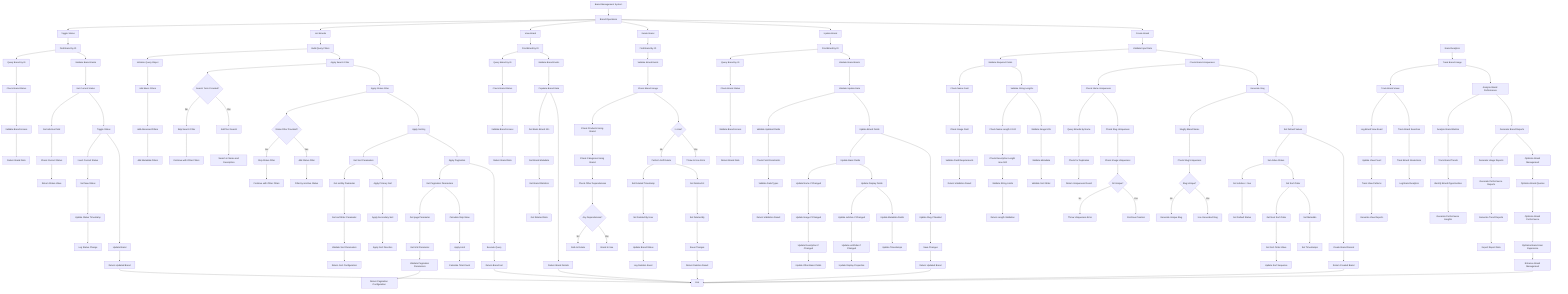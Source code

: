 %% Brand Management Flow with Advanced Features
%% View at https://mermaid.live
flowchart TD
  A[Brand Management System] --> B[Brand Operations]
  
  %% Brand Operations
  B --> C[Create Brand]
  B --> D[Update Brand]
  B --> E[Delete Brand]
  B --> F[View Brand]
  B --> G[List Brands]
  B --> H[Toggle Status]
  
  %% Create Brand
  C --> C1[Validate Input Data]
  C1 --> C2[Check Brand Uniqueness]
  C2 --> C3[Generate Slug]
  C3 --> C4[Set Default Values]
  C4 --> C5[Create Brand Record]
  C5 --> C6[Return Created Brand]
  
  %% Validate Input Data
  C1 --> C1A[Validate Required Fields]
  C1A --> C1B[Validate String Lengths]
  C1B --> C1C[Validate Image URL]
  C1C --> C1D[Validate Metadata]
  C1D --> C1E[Validate Sort Order]
  
  %% Validate Required Fields
  C1A --> C1A1[Check Name Field]
  C1A1 --> C1A2[Check Image Field]
  C1A2 --> C1A3[Validate Field Requirements]
  C1A3 --> C1A4[Return Validation Result]
  
  %% Validate String Lengths
  C1B --> C1B1[Check Name Length 2-100]
  C1B1 --> C1B2[Check Description Length max 500]
  C1B2 --> C1B3[Validate String Limits]
  C1B3 --> C1B4[Return Length Validation]
  
  %% Check Brand Uniqueness
  C2 --> C2A[Check Name Uniqueness]
  C2A --> C2B[Check Slug Uniqueness]
  C2B --> C2C[Check Image Uniqueness]
  C2C --> C2D{All Unique?}
  C2D -->|Yes| C2E[Continue Creation]
  C2D -->|No| C2F[Throw Uniqueness Error]
  
  %% Check Name Uniqueness
  C2A --> C2A1[Query Brands by Name]
  C2A1 --> C2A2[Check for Duplicates]
  C2A2 --> C2A3[Return Uniqueness Result]
  
  %% Generate Slug
  C3 --> C3A[Slugify Brand Name]
  C3A --> C3B[Check Slug Uniqueness]
  C3B --> C3C{Slug Unique?}
  C3C -->|Yes| C3D[Use Generated Slug]
  C3C -->|No| C3E[Generate Unique Slug]
  
  %% Set Default Values
  C4 --> C4A[Set Active Status]
  C4A --> C4B[Set Sort Order]
  C4B --> C4C[Set Metadata]
  C4C --> C4D[Set Timestamps]
  
  %% Set Active Status
  C4A --> C4A1[Set isActive = true]
  C4A1 --> C4A2[Set Default Status]
  
  %% Set Sort Order
  C4B --> C4B1[Get Next Sort Order]
  C4B1 --> C4B2[Set Sort Order Value]
  C4B2 --> C4B3[Update Sort Sequence]
  
  %% Update Brand
  D --> D1[Find Brand by ID]
  D1 --> D2[Validate Brand Exists]
  D2 --> D3[Validate Update Data]
  D3 --> D4[Update Brand Fields]
  D4 --> D5[Update Slug if Needed]
  D5 --> D6[Save Changes]
  D6 --> D7[Return Updated Brand]
  
  %% Find Brand by ID
  D1 --> D1A[Query Brand by ID]
  D1A --> D1B[Check Brand Status]
  D1B --> D1C[Validate Brand Access]
  D1C --> D1D[Return Brand Data]
  
  %% Validate Update Data
  D3 --> D3A[Validate Updated Fields]
  D3A --> D3B[Check Field Constraints]
  D3B --> D3C[Validate Data Types]
  D3C --> D3D[Return Validation Result]
  
  %% Update Brand Fields
  D4 --> D4A[Update Basic Fields]
  D4A --> D4B[Update Display Fields]
  D4B --> D4C[Update Metadata Fields]
  D4C --> D4D[Update Timestamps]
  
  %% Update Basic Fields
  D4A --> D4A1[Update Name if Changed]
  D4A1 --> D4A2[Update Image if Changed]
  D4A2 --> D4A3[Update Description if Changed]
  D4A3 --> D4A4[Update Other Basic Fields]
  
  %% Update Display Fields
  D4B --> D4B1[Update isActive if Changed]
  D4B1 --> D4B2[Update sortOrder if Changed]
  D4B2 --> D4B3[Update Display Properties]
  
  %% Delete Brand
  E --> E1[Find Brand by ID]
  E1 --> E2[Validate Brand Exists]
  E2 --> E3[Check Brand Usage]
  E3 --> E4{In Use?}
  E4 -->|Yes| E5[Throw In Use Error]
  E4 -->|No| E6[Perform Soft Delete]
  E6 --> E7[Set Deleted At]
  E7 --> E8[Set Deleted By]
  E8 --> E9[Save Changes]
  E9 --> E10[Return Deletion Result]
  
  %% Check Brand Usage
  E3 --> E3A[Check Products Using Brand]
  E3A --> E3B[Check Categories Using Brand]
  E3B --> E3C[Check Other Dependencies]
  E3C --> E3D{Any Dependencies?}
  E3D -->|Yes| E3E[Brand In Use]
  E3D -->|No| E3F[Safe to Delete]
  
  %% Perform Soft Delete
  E6 --> E6A[Set Deleted Timestamp]
  E6A --> E6B[Set Deleted By User]
  E6B --> E6C[Update Brand Status]
  E6C --> E6D[Log Deletion Event]
  
  %% View Brand
  F --> F1[Find Brand by ID]
  F1 --> F2[Validate Brand Exists]
  F2 --> F3[Populate Brand Data]
  F3 --> F4[Return Brand Details]
  
  %% Find Brand by ID
  F1 --> F1A[Query Brand by ID]
  F1A --> F1B[Check Brand Status]
  F1B --> F1C[Validate Brand Access]
  F1C --> F1D[Return Brand Data]
  
  %% Populate Brand Data
  F3 --> F3A[Get Basic Brand Info]
  F3A --> F3B[Get Brand Metadata]
  F3B --> F3C[Get Brand Statistics]
  F3C --> F3D[Get Related Data]
  
  %% List Brands
  G --> G1[Build Query Filters]
  G1 --> G2[Apply Search Filter]
  G2 --> G3[Apply Status Filter]
  G3 --> G4[Apply Sorting]
  G4 --> G5[Apply Pagination]
  G5 --> G6[Execute Query]
  G6 --> G7[Return Brand List]
  
  %% Build Query Filters
  G1 --> G1A[Initialize Query Object]
  G1A --> G1B[Add Basic Filters]
  G1B --> G1C[Add Advanced Filters]
  G1C --> G1D[Add Metadata Filters]
  
  %% Apply Search Filter
  G2 --> G2A{Search Term Provided?}
  G2A -->|Yes| G2B[Add Text Search]
  G2A -->|No| G2C[Skip Search Filter]
  G2B --> G2D[Search in Name and Description]
  G2C --> G2E[Continue with Other Filters]
  
  %% Apply Status Filter
  G3 --> G3A{Status Filter Provided?}
  G3A -->|Yes| G3B[Add Status Filter]
  G3A -->|No| G3C[Skip Status Filter]
  G3B --> G3D[Filter by isActive Status]
  G3C --> G3E[Continue with Other Filters]
  
  %% Apply Sorting
  G4 --> G4A[Get Sort Parameters]
  G4A --> G4B[Apply Primary Sort]
  G4B --> G4C[Apply Secondary Sort]
  G4C --> G4D[Apply Sort Direction]
  
  %% Get Sort Parameters
  G4A --> G4A1[Get sortBy Parameter]
  G4A1 --> G4A2[Get sortOrder Parameter]
  G4A2 --> G4A3[Validate Sort Parameters]
  G4A3 --> G4A4[Return Sort Configuration]
  
  %% Apply Pagination
  G5 --> G5A[Get Pagination Parameters]
  G5A --> G5B[Calculate Skip Value]
  G5B --> G5C[Apply Limit]
  G5C --> G5D[Calculate Total Count]
  
  %% Get Pagination Parameters
  G5A --> G5A1[Get page Parameter]
  G5A1 --> G5A2[Get limit Parameter]
  G5A2 --> G5A3[Validate Pagination Parameters]
  G5A3 --> G5A4[Return Pagination Configuration]
  
  %% Toggle Status
  H --> H1[Find Brand by ID]
  H1 --> H2[Validate Brand Exists]
  H2 --> H3[Get Current Status]
  H3 --> H4[Toggle Status]
  H4 --> H5[Update Brand]
  H5 --> H6[Return Updated Brand]
  
  %% Find Brand by ID
  H1 --> H1A[Query Brand by ID]
  H1A --> H1B[Check Brand Status]
  H1B --> H1C[Validate Brand Access]
  H1C --> H1D[Return Brand Data]
  
  %% Get Current Status
  H3 --> H3A[Get isActive Field]
  H3A --> H3B[Check Current Status]
  H3B --> H3C[Return Status Value]
  
  %% Toggle Status
  H4 --> H4A[Invert Current Status]
  H4A --> H4B[Set New Status]
  H4B --> H4C[Update Status Timestamp]
  H4C --> H4D[Log Status Change]
  
  %% Brand Analytics
  I[Brand Analytics] --> I1[Track Brand Usage]
  I1 --> I2[Analyze Brand Performance]
  I2 --> I3[Generate Brand Reports]
  I3 --> I4[Optimize Brand Management]
  
  %% Track Brand Usage
  I1 --> I1A[Track Brand Views]
  I1A --> I1B[Track Brand Searches]
  I1B --> I1C[Track Brand Interactions]
  I1C --> I1D[Log Brand Analytics]
  
  %% Track Brand Views
  I1A --> I1A1[Log Brand View Event]
  I1A1 --> I1A2[Update View Count]
  I1A2 --> I1A3[Track View Patterns]
  I1A3 --> I1A4[Generate View Reports]
  
  %% Analyze Brand Performance
  I2 --> I2A[Analyze Brand Metrics]
  I2A --> I2B[Track Brand Trends]
  I2B --> I2C[Identify Brand Opportunities]
  I2C --> I2D[Generate Performance Insights]
  
  %% Generate Brand Reports
  I3 --> I3A[Generate Usage Reports]
  I3A --> I3B[Generate Performance Reports]
  I3B --> I3C[Generate Trend Reports]
  I3C --> I3D[Export Report Data]
  
  %% Optimize Brand Management
  I4 --> I4A[Optimize Brand Queries]
  I4A --> I4B[Optimize Brand Performance]
  I4B --> I4C[Optimize Brand User Experience]
  I4C --> I4D[Enhance Brand Management]
  
  %% End points
  C6 --> Z[End]
  D7 --> Z
  E10 --> Z
  F4 --> Z
  G7 --> Z
  H6 --> Z
  I4D --> Z